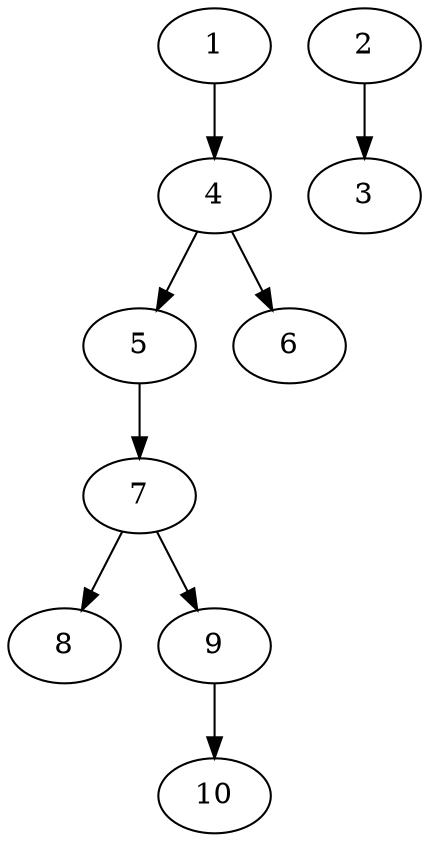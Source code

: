 // DAG (tier=1-easy, mode=compute, n=10, ccr=0.276, fat=0.351, density=0.276, regular=0.685, jump=0.043, mindata=262144, maxdata=2097152)
// DAG automatically generated by daggen at Sun Aug 24 16:33:32 2025
// /home/ermia/Project/Environments/daggen/bin/daggen --dot --ccr 0.276 --fat 0.351 --regular 0.685 --density 0.276 --jump 0.043 --mindata 262144 --maxdata 2097152 -n 10 
digraph G {
  1 [size="1448513622249524", alpha="0.11", expect_size="724256811124762"]
  1 -> 4 [size ="1940796735488"]
  2 [size="258883513748899", alpha="0.02", expect_size="129441756874449"]
  2 -> 3 [size ="9407664488448"]
  3 [size="69576737195542", alpha="0.17", expect_size="34788368597771"]
  4 [size="377280519775451", alpha="0.08", expect_size="188640259887725"]
  4 -> 5 [size ="9766361366528"]
  4 -> 6 [size ="9766361366528"]
  5 [size="1200858759878934528", alpha="0.20", expect_size="600429379939467264"]
  5 -> 7 [size ="9038255357952"]
  6 [size="430514296348326", alpha="0.12", expect_size="215257148174163"]
  7 [size="52252632661551080", alpha="0.11", expect_size="26126316330775540"]
  7 -> 8 [size ="26399586910208"]
  7 -> 9 [size ="26399586910208"]
  8 [size="7089218661671501824", alpha="0.01", expect_size="3544609330835750912"]
  9 [size="237970732774486", alpha="0.17", expect_size="118985366387243"]
  9 -> 10 [size ="7380666417152"]
  10 [size="200027899248192", alpha="0.01", expect_size="100013949624096"]
}